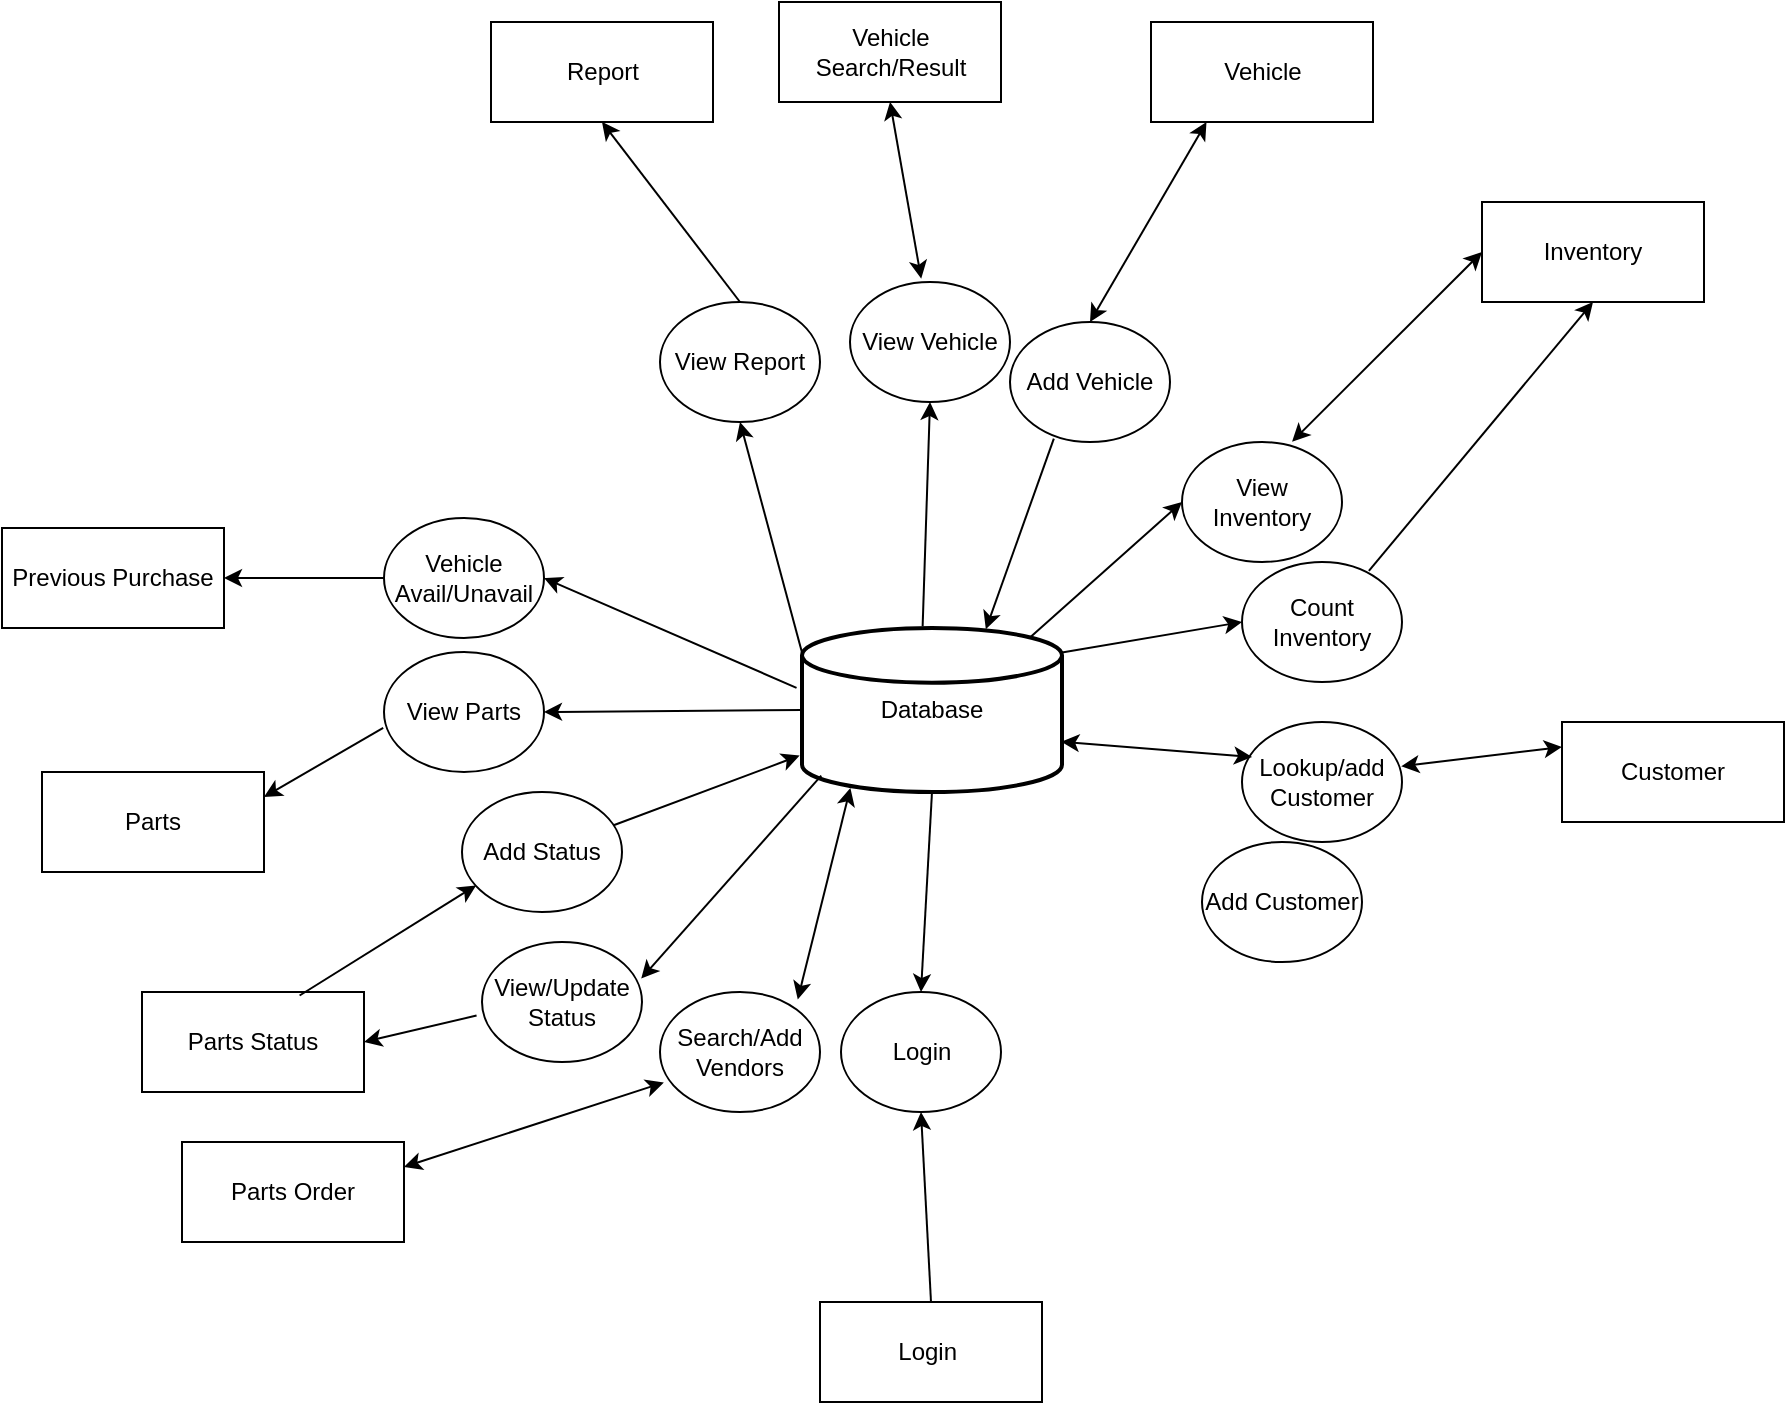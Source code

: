 <mxfile version="21.7.4" type="github">
  <diagram id="C5RBs43oDa-KdzZeNtuy" name="Page-1">
    <mxGraphModel dx="1020" dy="727" grid="1" gridSize="10" guides="1" tooltips="1" connect="1" arrows="1" fold="1" page="1" pageScale="1" pageWidth="1169" pageHeight="827" math="0" shadow="0">
      <root>
        <mxCell id="WIyWlLk6GJQsqaUBKTNV-0" />
        <mxCell id="WIyWlLk6GJQsqaUBKTNV-1" parent="WIyWlLk6GJQsqaUBKTNV-0" />
        <mxCell id="uV2LBQL4sui9GxUohKkc-7" value="Database" style="strokeWidth=2;html=1;shape=mxgraph.flowchart.database;whiteSpace=wrap;" vertex="1" parent="WIyWlLk6GJQsqaUBKTNV-1">
          <mxGeometry x="520" y="373" width="130" height="82" as="geometry" />
        </mxCell>
        <mxCell id="uV2LBQL4sui9GxUohKkc-14" value="Login&amp;nbsp;" style="rounded=0;whiteSpace=wrap;html=1;" vertex="1" parent="WIyWlLk6GJQsqaUBKTNV-1">
          <mxGeometry x="529" y="710" width="111" height="50" as="geometry" />
        </mxCell>
        <mxCell id="uV2LBQL4sui9GxUohKkc-15" value="" style="endArrow=classic;html=1;rounded=0;exitX=0.5;exitY=0;exitDx=0;exitDy=0;entryX=0.5;entryY=1;entryDx=0;entryDy=0;fontSize=12;fillColor=default;" edge="1" parent="WIyWlLk6GJQsqaUBKTNV-1" source="uV2LBQL4sui9GxUohKkc-14" target="uV2LBQL4sui9GxUohKkc-31">
          <mxGeometry width="50" height="50" relative="1" as="geometry">
            <mxPoint x="590" y="650" as="sourcePoint" />
            <mxPoint x="574" y="600" as="targetPoint" />
          </mxGeometry>
        </mxCell>
        <mxCell id="uV2LBQL4sui9GxUohKkc-16" value="" style="endArrow=classic;html=1;rounded=0;exitX=0.5;exitY=1;exitDx=0;exitDy=0;exitPerimeter=0;fontSize=12;fillColor=default;entryX=0.5;entryY=0;entryDx=0;entryDy=0;" edge="1" parent="WIyWlLk6GJQsqaUBKTNV-1" source="uV2LBQL4sui9GxUohKkc-7" target="uV2LBQL4sui9GxUohKkc-31">
          <mxGeometry width="50" height="50" relative="1" as="geometry">
            <mxPoint x="590" y="460" as="sourcePoint" />
            <mxPoint x="574" y="550" as="targetPoint" />
          </mxGeometry>
        </mxCell>
        <mxCell id="uV2LBQL4sui9GxUohKkc-27" value="View/Update Status" style="ellipse;whiteSpace=wrap;html=1;" vertex="1" parent="WIyWlLk6GJQsqaUBKTNV-1">
          <mxGeometry x="360" y="530" width="80" height="60" as="geometry" />
        </mxCell>
        <mxCell id="uV2LBQL4sui9GxUohKkc-31" value="Login&lt;br&gt;" style="ellipse;whiteSpace=wrap;html=1;" vertex="1" parent="WIyWlLk6GJQsqaUBKTNV-1">
          <mxGeometry x="539.5" y="555" width="80" height="60" as="geometry" />
        </mxCell>
        <mxCell id="uV2LBQL4sui9GxUohKkc-33" value="Add Status" style="ellipse;whiteSpace=wrap;html=1;" vertex="1" parent="WIyWlLk6GJQsqaUBKTNV-1">
          <mxGeometry x="350" y="455" width="80" height="60" as="geometry" />
        </mxCell>
        <mxCell id="uV2LBQL4sui9GxUohKkc-34" value="View Report" style="ellipse;whiteSpace=wrap;html=1;" vertex="1" parent="WIyWlLk6GJQsqaUBKTNV-1">
          <mxGeometry x="449" y="210" width="80" height="60" as="geometry" />
        </mxCell>
        <mxCell id="uV2LBQL4sui9GxUohKkc-35" value="Add Vehicle" style="ellipse;whiteSpace=wrap;html=1;" vertex="1" parent="WIyWlLk6GJQsqaUBKTNV-1">
          <mxGeometry x="624" y="220" width="80" height="60" as="geometry" />
        </mxCell>
        <mxCell id="uV2LBQL4sui9GxUohKkc-36" value="Vehicle Search/Result" style="rounded=0;whiteSpace=wrap;html=1;" vertex="1" parent="WIyWlLk6GJQsqaUBKTNV-1">
          <mxGeometry x="508.5" y="60" width="111" height="50" as="geometry" />
        </mxCell>
        <mxCell id="uV2LBQL4sui9GxUohKkc-37" value="Vehicle" style="rounded=0;whiteSpace=wrap;html=1;" vertex="1" parent="WIyWlLk6GJQsqaUBKTNV-1">
          <mxGeometry x="694.5" y="70" width="111" height="50" as="geometry" />
        </mxCell>
        <mxCell id="uV2LBQL4sui9GxUohKkc-38" value="Customer" style="rounded=0;whiteSpace=wrap;html=1;" vertex="1" parent="WIyWlLk6GJQsqaUBKTNV-1">
          <mxGeometry x="900" y="420" width="111" height="50" as="geometry" />
        </mxCell>
        <mxCell id="uV2LBQL4sui9GxUohKkc-41" value="Parts Status" style="rounded=0;whiteSpace=wrap;html=1;" vertex="1" parent="WIyWlLk6GJQsqaUBKTNV-1">
          <mxGeometry x="190" y="555" width="111" height="50" as="geometry" />
        </mxCell>
        <mxCell id="uV2LBQL4sui9GxUohKkc-42" value="Report" style="rounded=0;whiteSpace=wrap;html=1;" vertex="1" parent="WIyWlLk6GJQsqaUBKTNV-1">
          <mxGeometry x="364.5" y="70" width="111" height="50" as="geometry" />
        </mxCell>
        <mxCell id="uV2LBQL4sui9GxUohKkc-44" value="" style="endArrow=classic;html=1;rounded=0;entryX=0.5;entryY=1;entryDx=0;entryDy=0;exitX=0.5;exitY=0;exitDx=0;exitDy=0;" edge="1" parent="WIyWlLk6GJQsqaUBKTNV-1" source="uV2LBQL4sui9GxUohKkc-34" target="uV2LBQL4sui9GxUohKkc-42">
          <mxGeometry width="50" height="50" relative="1" as="geometry">
            <mxPoint x="270" y="280" as="sourcePoint" />
            <mxPoint x="320" y="230" as="targetPoint" />
          </mxGeometry>
        </mxCell>
        <mxCell id="uV2LBQL4sui9GxUohKkc-45" value="" style="endArrow=classic;html=1;rounded=0;exitX=0;exitY=0.15;exitDx=0;exitDy=0;exitPerimeter=0;entryX=0.5;entryY=1;entryDx=0;entryDy=0;" edge="1" parent="WIyWlLk6GJQsqaUBKTNV-1" source="uV2LBQL4sui9GxUohKkc-7" target="uV2LBQL4sui9GxUohKkc-34">
          <mxGeometry width="50" height="50" relative="1" as="geometry">
            <mxPoint x="450" y="373" as="sourcePoint" />
            <mxPoint x="517" y="271" as="targetPoint" />
          </mxGeometry>
        </mxCell>
        <mxCell id="uV2LBQL4sui9GxUohKkc-46" value="Lookup/add Customer" style="ellipse;whiteSpace=wrap;html=1;" vertex="1" parent="WIyWlLk6GJQsqaUBKTNV-1">
          <mxGeometry x="740" y="420" width="80" height="60" as="geometry" />
        </mxCell>
        <mxCell id="uV2LBQL4sui9GxUohKkc-47" value="Add Customer" style="ellipse;whiteSpace=wrap;html=1;" vertex="1" parent="WIyWlLk6GJQsqaUBKTNV-1">
          <mxGeometry x="720" y="480" width="80" height="60" as="geometry" />
        </mxCell>
        <mxCell id="uV2LBQL4sui9GxUohKkc-48" value="View Vehicle" style="ellipse;whiteSpace=wrap;html=1;" vertex="1" parent="WIyWlLk6GJQsqaUBKTNV-1">
          <mxGeometry x="544" y="200" width="80" height="60" as="geometry" />
        </mxCell>
        <mxCell id="uV2LBQL4sui9GxUohKkc-50" value="Parts" style="rounded=0;whiteSpace=wrap;html=1;" vertex="1" parent="WIyWlLk6GJQsqaUBKTNV-1">
          <mxGeometry x="140" y="445" width="111" height="50" as="geometry" />
        </mxCell>
        <mxCell id="uV2LBQL4sui9GxUohKkc-51" value="View Parts" style="ellipse;whiteSpace=wrap;html=1;" vertex="1" parent="WIyWlLk6GJQsqaUBKTNV-1">
          <mxGeometry x="311" y="385" width="80" height="60" as="geometry" />
        </mxCell>
        <mxCell id="uV2LBQL4sui9GxUohKkc-52" value="Previous Purchase" style="rounded=0;whiteSpace=wrap;html=1;" vertex="1" parent="WIyWlLk6GJQsqaUBKTNV-1">
          <mxGeometry x="120" y="323" width="111" height="50" as="geometry" />
        </mxCell>
        <mxCell id="uV2LBQL4sui9GxUohKkc-53" value="Vehicle Avail/Unavail" style="ellipse;whiteSpace=wrap;html=1;" vertex="1" parent="WIyWlLk6GJQsqaUBKTNV-1">
          <mxGeometry x="311" y="318" width="80" height="60" as="geometry" />
        </mxCell>
        <mxCell id="uV2LBQL4sui9GxUohKkc-54" value="Inventory&lt;br&gt;" style="rounded=0;whiteSpace=wrap;html=1;" vertex="1" parent="WIyWlLk6GJQsqaUBKTNV-1">
          <mxGeometry x="860" y="160" width="111" height="50" as="geometry" />
        </mxCell>
        <mxCell id="uV2LBQL4sui9GxUohKkc-55" value="View Inventory" style="ellipse;whiteSpace=wrap;html=1;" vertex="1" parent="WIyWlLk6GJQsqaUBKTNV-1">
          <mxGeometry x="710" y="280" width="80" height="60" as="geometry" />
        </mxCell>
        <mxCell id="uV2LBQL4sui9GxUohKkc-56" value="Count Inventory" style="ellipse;whiteSpace=wrap;html=1;" vertex="1" parent="WIyWlLk6GJQsqaUBKTNV-1">
          <mxGeometry x="740" y="340" width="80" height="60" as="geometry" />
        </mxCell>
        <mxCell id="uV2LBQL4sui9GxUohKkc-57" value="Parts Order" style="rounded=0;whiteSpace=wrap;html=1;" vertex="1" parent="WIyWlLk6GJQsqaUBKTNV-1">
          <mxGeometry x="210" y="630" width="111" height="50" as="geometry" />
        </mxCell>
        <mxCell id="uV2LBQL4sui9GxUohKkc-58" value="Search/Add Vendors" style="ellipse;whiteSpace=wrap;html=1;" vertex="1" parent="WIyWlLk6GJQsqaUBKTNV-1">
          <mxGeometry x="449" y="555" width="80" height="60" as="geometry" />
        </mxCell>
        <mxCell id="uV2LBQL4sui9GxUohKkc-59" value="" style="endArrow=classic;html=1;rounded=0;entryX=0.5;entryY=1;entryDx=0;entryDy=0;exitX=0.464;exitY=-0.01;exitDx=0;exitDy=0;exitPerimeter=0;" edge="1" parent="WIyWlLk6GJQsqaUBKTNV-1" source="uV2LBQL4sui9GxUohKkc-7" target="uV2LBQL4sui9GxUohKkc-48">
          <mxGeometry width="50" height="50" relative="1" as="geometry">
            <mxPoint x="580" y="350" as="sourcePoint" />
            <mxPoint x="610" y="290" as="targetPoint" />
          </mxGeometry>
        </mxCell>
        <mxCell id="uV2LBQL4sui9GxUohKkc-60" value="" style="endArrow=classic;startArrow=classic;html=1;rounded=0;entryX=0.5;entryY=1;entryDx=0;entryDy=0;exitX=0.445;exitY=-0.028;exitDx=0;exitDy=0;exitPerimeter=0;" edge="1" parent="WIyWlLk6GJQsqaUBKTNV-1" source="uV2LBQL4sui9GxUohKkc-48" target="uV2LBQL4sui9GxUohKkc-36">
          <mxGeometry width="50" height="50" relative="1" as="geometry">
            <mxPoint x="559" y="190" as="sourcePoint" />
            <mxPoint x="570" y="120" as="targetPoint" />
          </mxGeometry>
        </mxCell>
        <mxCell id="uV2LBQL4sui9GxUohKkc-61" value="" style="endArrow=classic;startArrow=classic;html=1;rounded=0;exitX=0.5;exitY=0;exitDx=0;exitDy=0;entryX=0.25;entryY=1;entryDx=0;entryDy=0;" edge="1" parent="WIyWlLk6GJQsqaUBKTNV-1" source="uV2LBQL4sui9GxUohKkc-35" target="uV2LBQL4sui9GxUohKkc-37">
          <mxGeometry width="50" height="50" relative="1" as="geometry">
            <mxPoint x="670" y="220" as="sourcePoint" />
            <mxPoint x="720" y="170" as="targetPoint" />
          </mxGeometry>
        </mxCell>
        <mxCell id="uV2LBQL4sui9GxUohKkc-62" value="" style="endArrow=classic;startArrow=classic;html=1;rounded=0;entryX=0;entryY=0.5;entryDx=0;entryDy=0;exitX=0.688;exitY=-0.003;exitDx=0;exitDy=0;exitPerimeter=0;" edge="1" parent="WIyWlLk6GJQsqaUBKTNV-1" source="uV2LBQL4sui9GxUohKkc-55" target="uV2LBQL4sui9GxUohKkc-54">
          <mxGeometry width="50" height="50" relative="1" as="geometry">
            <mxPoint x="781" y="310" as="sourcePoint" />
            <mxPoint x="831" y="260" as="targetPoint" />
          </mxGeometry>
        </mxCell>
        <mxCell id="uV2LBQL4sui9GxUohKkc-63" value="" style="endArrow=classic;html=1;rounded=0;entryX=0;entryY=0.5;entryDx=0;entryDy=0;exitX=0.879;exitY=0.055;exitDx=0;exitDy=0;exitPerimeter=0;" edge="1" parent="WIyWlLk6GJQsqaUBKTNV-1" source="uV2LBQL4sui9GxUohKkc-7" target="uV2LBQL4sui9GxUohKkc-55">
          <mxGeometry width="50" height="50" relative="1" as="geometry">
            <mxPoint x="670" y="378" as="sourcePoint" />
            <mxPoint x="720" y="328" as="targetPoint" />
          </mxGeometry>
        </mxCell>
        <mxCell id="uV2LBQL4sui9GxUohKkc-64" value="" style="endArrow=classic;html=1;rounded=0;entryX=0.707;entryY=0.008;entryDx=0;entryDy=0;entryPerimeter=0;exitX=0.274;exitY=0.972;exitDx=0;exitDy=0;exitPerimeter=0;" edge="1" parent="WIyWlLk6GJQsqaUBKTNV-1" source="uV2LBQL4sui9GxUohKkc-35" target="uV2LBQL4sui9GxUohKkc-7">
          <mxGeometry width="50" height="50" relative="1" as="geometry">
            <mxPoint x="590" y="280" as="sourcePoint" />
            <mxPoint x="650" y="300" as="targetPoint" />
          </mxGeometry>
        </mxCell>
        <mxCell id="uV2LBQL4sui9GxUohKkc-65" value="" style="endArrow=classic;html=1;rounded=0;entryX=0;entryY=0.5;entryDx=0;entryDy=0;exitX=1;exitY=0.15;exitDx=0;exitDy=0;exitPerimeter=0;" edge="1" parent="WIyWlLk6GJQsqaUBKTNV-1" source="uV2LBQL4sui9GxUohKkc-7" target="uV2LBQL4sui9GxUohKkc-56">
          <mxGeometry width="50" height="50" relative="1" as="geometry">
            <mxPoint x="680" y="439" as="sourcePoint" />
            <mxPoint x="730" y="389" as="targetPoint" />
          </mxGeometry>
        </mxCell>
        <mxCell id="uV2LBQL4sui9GxUohKkc-66" value="" style="endArrow=classic;html=1;rounded=0;entryX=0.5;entryY=1;entryDx=0;entryDy=0;exitX=0.793;exitY=0.074;exitDx=0;exitDy=0;exitPerimeter=0;" edge="1" parent="WIyWlLk6GJQsqaUBKTNV-1" source="uV2LBQL4sui9GxUohKkc-56" target="uV2LBQL4sui9GxUohKkc-54">
          <mxGeometry width="50" height="50" relative="1" as="geometry">
            <mxPoint x="810" y="340" as="sourcePoint" />
            <mxPoint x="860" y="290" as="targetPoint" />
          </mxGeometry>
        </mxCell>
        <mxCell id="uV2LBQL4sui9GxUohKkc-67" value="" style="endArrow=classic;startArrow=classic;html=1;rounded=0;exitX=0.997;exitY=0.693;exitDx=0;exitDy=0;exitPerimeter=0;entryX=0.063;entryY=0.292;entryDx=0;entryDy=0;entryPerimeter=0;" edge="1" parent="WIyWlLk6GJQsqaUBKTNV-1" source="uV2LBQL4sui9GxUohKkc-7" target="uV2LBQL4sui9GxUohKkc-46">
          <mxGeometry width="50" height="50" relative="1" as="geometry">
            <mxPoint x="690" y="510" as="sourcePoint" />
            <mxPoint x="740" y="460" as="targetPoint" />
          </mxGeometry>
        </mxCell>
        <mxCell id="uV2LBQL4sui9GxUohKkc-68" value="" style="endArrow=classic;startArrow=classic;html=1;rounded=0;entryX=0;entryY=0.25;entryDx=0;entryDy=0;exitX=0.995;exitY=0.369;exitDx=0;exitDy=0;exitPerimeter=0;" edge="1" parent="WIyWlLk6GJQsqaUBKTNV-1" source="uV2LBQL4sui9GxUohKkc-46" target="uV2LBQL4sui9GxUohKkc-38">
          <mxGeometry width="50" height="50" relative="1" as="geometry">
            <mxPoint x="800" y="540" as="sourcePoint" />
            <mxPoint x="850" y="490" as="targetPoint" />
          </mxGeometry>
        </mxCell>
        <mxCell id="uV2LBQL4sui9GxUohKkc-70" value="" style="endArrow=classic;html=1;rounded=0;entryX=0.995;entryY=0.305;entryDx=0;entryDy=0;entryPerimeter=0;exitX=0.074;exitY=0.9;exitDx=0;exitDy=0;exitPerimeter=0;" edge="1" parent="WIyWlLk6GJQsqaUBKTNV-1" source="uV2LBQL4sui9GxUohKkc-7" target="uV2LBQL4sui9GxUohKkc-27">
          <mxGeometry width="50" height="50" relative="1" as="geometry">
            <mxPoint x="490" y="590" as="sourcePoint" />
            <mxPoint x="540" y="540" as="targetPoint" />
          </mxGeometry>
        </mxCell>
        <mxCell id="uV2LBQL4sui9GxUohKkc-71" value="" style="endArrow=classic;html=1;rounded=0;entryX=1;entryY=0.5;entryDx=0;entryDy=0;exitX=-0.034;exitY=0.613;exitDx=0;exitDy=0;exitPerimeter=0;" edge="1" parent="WIyWlLk6GJQsqaUBKTNV-1" source="uV2LBQL4sui9GxUohKkc-27" target="uV2LBQL4sui9GxUohKkc-41">
          <mxGeometry width="50" height="50" relative="1" as="geometry">
            <mxPoint x="530" y="460" as="sourcePoint" />
            <mxPoint x="540" y="540" as="targetPoint" />
          </mxGeometry>
        </mxCell>
        <mxCell id="uV2LBQL4sui9GxUohKkc-72" value="" style="endArrow=classic;html=1;rounded=0;entryX=-0.009;entryY=0.778;entryDx=0;entryDy=0;entryPerimeter=0;" edge="1" parent="WIyWlLk6GJQsqaUBKTNV-1" source="uV2LBQL4sui9GxUohKkc-33" target="uV2LBQL4sui9GxUohKkc-7">
          <mxGeometry width="50" height="50" relative="1" as="geometry">
            <mxPoint x="391" y="470" as="sourcePoint" />
            <mxPoint x="441" y="420" as="targetPoint" />
          </mxGeometry>
        </mxCell>
        <mxCell id="uV2LBQL4sui9GxUohKkc-73" value="" style="endArrow=classic;html=1;rounded=0;entryX=0.088;entryY=0.779;entryDx=0;entryDy=0;entryPerimeter=0;exitX=0.71;exitY=0.035;exitDx=0;exitDy=0;exitPerimeter=0;" edge="1" parent="WIyWlLk6GJQsqaUBKTNV-1" source="uV2LBQL4sui9GxUohKkc-41" target="uV2LBQL4sui9GxUohKkc-33">
          <mxGeometry width="50" height="50" relative="1" as="geometry">
            <mxPoint x="280" y="555" as="sourcePoint" />
            <mxPoint x="330" y="505" as="targetPoint" />
          </mxGeometry>
        </mxCell>
        <mxCell id="uV2LBQL4sui9GxUohKkc-74" value="" style="endArrow=classic;startArrow=classic;html=1;rounded=0;exitX=1;exitY=0.25;exitDx=0;exitDy=0;entryX=0.024;entryY=0.754;entryDx=0;entryDy=0;entryPerimeter=0;" edge="1" parent="WIyWlLk6GJQsqaUBKTNV-1" source="uV2LBQL4sui9GxUohKkc-57" target="uV2LBQL4sui9GxUohKkc-58">
          <mxGeometry width="50" height="50" relative="1" as="geometry">
            <mxPoint x="490" y="590" as="sourcePoint" />
            <mxPoint x="540" y="540" as="targetPoint" />
          </mxGeometry>
        </mxCell>
        <mxCell id="uV2LBQL4sui9GxUohKkc-75" value="" style="endArrow=classic;startArrow=classic;html=1;rounded=0;entryX=0.186;entryY=0.975;entryDx=0;entryDy=0;entryPerimeter=0;exitX=0.861;exitY=0.062;exitDx=0;exitDy=0;exitPerimeter=0;" edge="1" parent="WIyWlLk6GJQsqaUBKTNV-1" source="uV2LBQL4sui9GxUohKkc-58" target="uV2LBQL4sui9GxUohKkc-7">
          <mxGeometry width="50" height="50" relative="1" as="geometry">
            <mxPoint x="490" y="590" as="sourcePoint" />
            <mxPoint x="550" y="460" as="targetPoint" />
          </mxGeometry>
        </mxCell>
        <mxCell id="uV2LBQL4sui9GxUohKkc-76" value="" style="endArrow=classic;html=1;rounded=0;exitX=-0.005;exitY=0.632;exitDx=0;exitDy=0;exitPerimeter=0;entryX=1;entryY=0.25;entryDx=0;entryDy=0;" edge="1" parent="WIyWlLk6GJQsqaUBKTNV-1" source="uV2LBQL4sui9GxUohKkc-51" target="uV2LBQL4sui9GxUohKkc-50">
          <mxGeometry width="50" height="50" relative="1" as="geometry">
            <mxPoint x="490" y="440" as="sourcePoint" />
            <mxPoint x="540" y="390" as="targetPoint" />
          </mxGeometry>
        </mxCell>
        <mxCell id="uV2LBQL4sui9GxUohKkc-77" value="" style="endArrow=classic;html=1;rounded=0;entryX=1;entryY=0.5;entryDx=0;entryDy=0;exitX=0;exitY=0.5;exitDx=0;exitDy=0;exitPerimeter=0;" edge="1" parent="WIyWlLk6GJQsqaUBKTNV-1" source="uV2LBQL4sui9GxUohKkc-7" target="uV2LBQL4sui9GxUohKkc-51">
          <mxGeometry width="50" height="50" relative="1" as="geometry">
            <mxPoint x="490" y="440" as="sourcePoint" />
            <mxPoint x="540" y="390" as="targetPoint" />
          </mxGeometry>
        </mxCell>
        <mxCell id="uV2LBQL4sui9GxUohKkc-78" value="" style="endArrow=classic;html=1;rounded=0;entryX=1;entryY=0.5;entryDx=0;entryDy=0;exitX=-0.021;exitY=0.365;exitDx=0;exitDy=0;exitPerimeter=0;" edge="1" parent="WIyWlLk6GJQsqaUBKTNV-1" source="uV2LBQL4sui9GxUohKkc-7" target="uV2LBQL4sui9GxUohKkc-53">
          <mxGeometry width="50" height="50" relative="1" as="geometry">
            <mxPoint x="490" y="440" as="sourcePoint" />
            <mxPoint x="540" y="390" as="targetPoint" />
          </mxGeometry>
        </mxCell>
        <mxCell id="uV2LBQL4sui9GxUohKkc-79" value="" style="endArrow=classic;html=1;rounded=0;entryX=1;entryY=0.5;entryDx=0;entryDy=0;exitX=0;exitY=0.5;exitDx=0;exitDy=0;" edge="1" parent="WIyWlLk6GJQsqaUBKTNV-1" source="uV2LBQL4sui9GxUohKkc-53" target="uV2LBQL4sui9GxUohKkc-52">
          <mxGeometry width="50" height="50" relative="1" as="geometry">
            <mxPoint x="261" y="350" as="sourcePoint" />
            <mxPoint x="311" y="300" as="targetPoint" />
          </mxGeometry>
        </mxCell>
      </root>
    </mxGraphModel>
  </diagram>
</mxfile>
